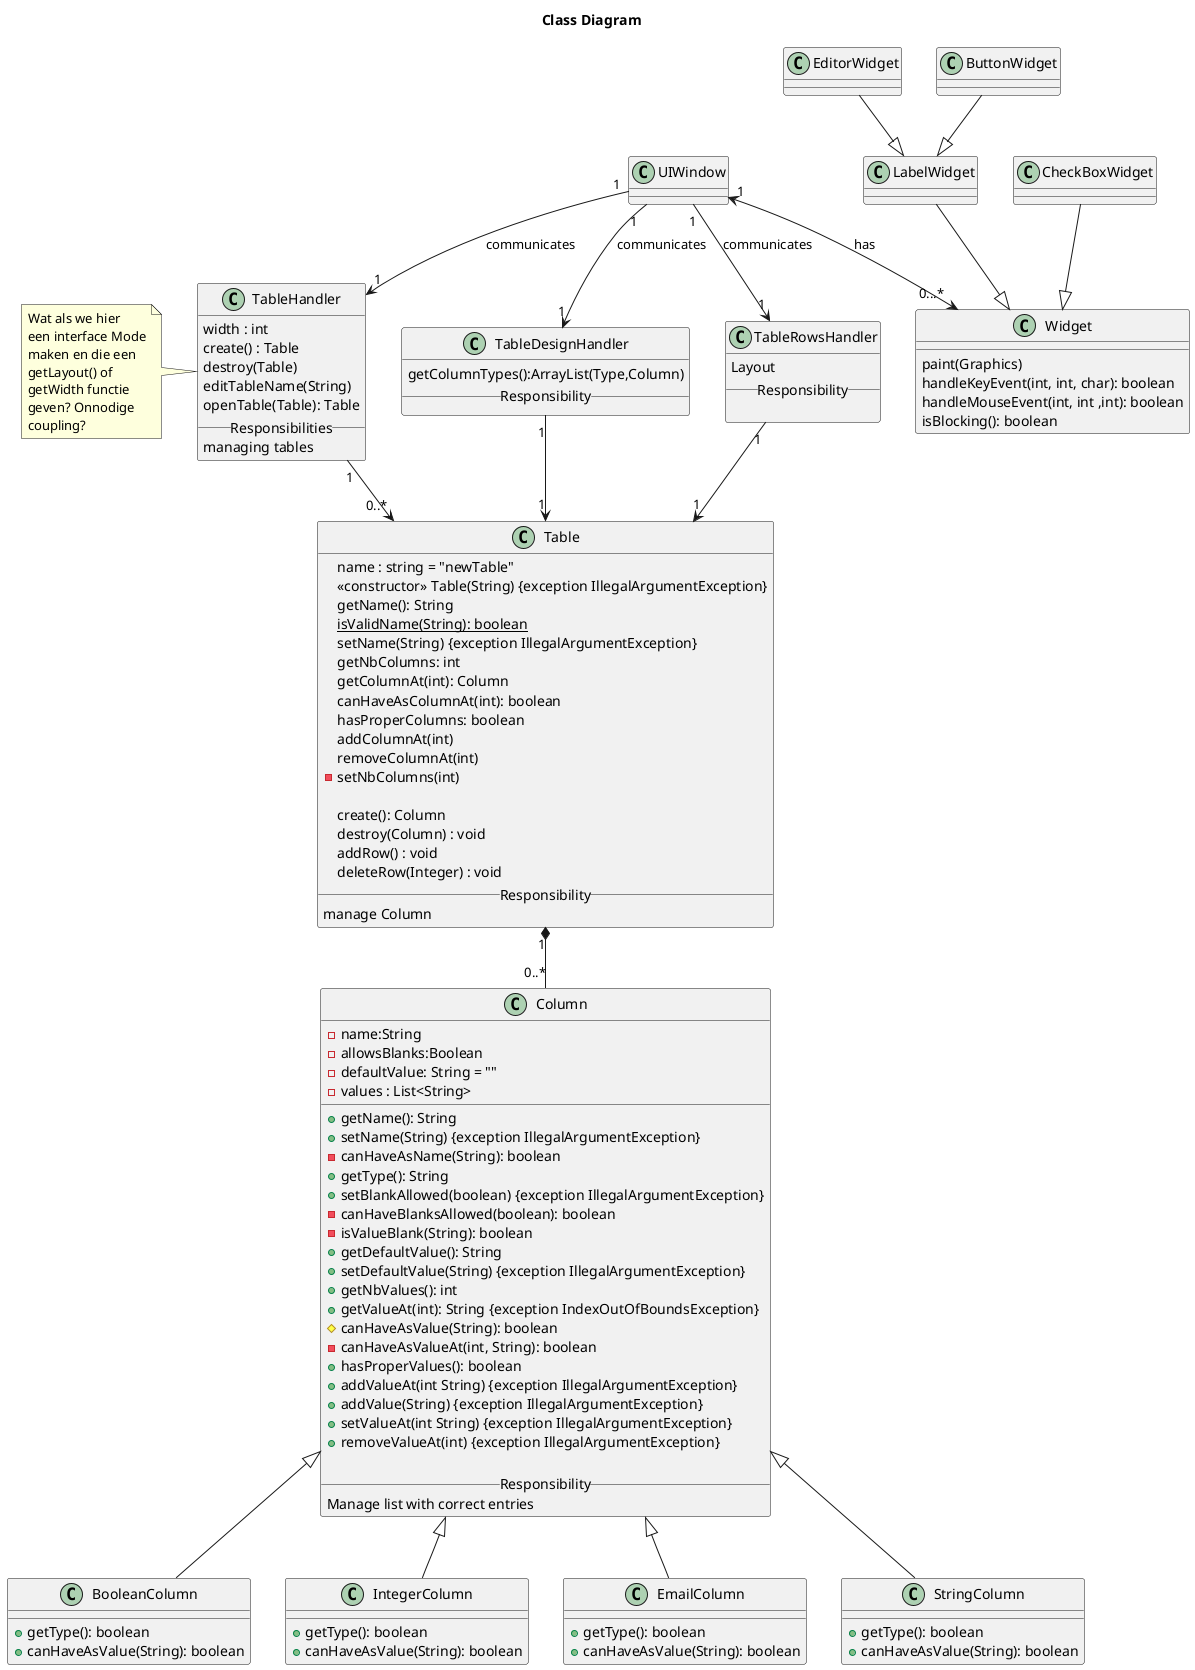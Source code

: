 @startuml
title Class Diagram

class Widget{
    paint(Graphics)
    handleKeyEvent(int, int, char): boolean
    handleMouseEvent(int, int ,int): boolean
    isBlocking(): boolean
}
UIWindow "1" <--> "0...*" Widget: has



class LabelWidget{
}
LabelWidget --|> Widget


class EditorWidget{
}
EditorWidget --|> LabelWidget

class CheckBoxWidget{
}
CheckBoxWidget --|> Widget
class ButtonWidget{
}
ButtonWidget --|> LabelWidget



class UIWindow{
}

UIWindow "1" --> "1" TableHandler:  communicates
UIWindow "1" --> "1" TableDesignHandler:  communicates
UIWindow "1" --> "1" TableRowsHandler:  communicates


class TableHandler{
    width : int
    create() : Table
    destroy(Table)
    editTableName(String)
    openTable(Table): Table
    __Responsibilities__
    managing tables
}
note left
    Wat als we hier
    een interface Mode
    maken en die een
    getLayout() of
    getWidth functie
    geven? Onnodige
    coupling?
end note
TableHandler "1" --> "0..*" Table
TableDesignHandler "1" --> "1" Table
TableRowsHandler "1" --> "1" Table


class TableDesignHandler{
    getColumnTypes():ArrayList(Type,Column)
__Responsibility__
}

class TableRowsHandler{
    Layout
__Responsibility__

}

class Table{
    name : string = "newTable"
    <<constructor>> Table(String) {exception IllegalArgumentException}
    getName(): String
    isValidName(String): boolean {static}
    setName(String) {exception IllegalArgumentException}
    getNbColumns: int
    getColumnAt(int): Column
    canHaveAsColumnAt(int): boolean
    hasProperColumns: boolean
    addColumnAt(int)
    removeColumnAt(int)
    - setNbColumns(int)

    create(): Column
    destroy(Column) : void
    addRow() : void
    deleteRow(Integer) : void
__Responsibility__
manage Column
}

Column <|-- BooleanColumn
Column <|-- IntegerColumn
Column <|-- EmailColumn
Column <|-- StringColumn

class Column{
    -name:String
    -allowsBlanks:Boolean
    -defaultValue: String = ""
    -values : List<String>
    __
    +getName(): String
    +setName(String) {exception IllegalArgumentException}
    -canHaveAsName(String): boolean
    +getType(): String
    +setBlankAllowed(boolean) {exception IllegalArgumentException}
    -canHaveBlanksAllowed(boolean): boolean
    -isValueBlank(String): boolean
    +getDefaultValue(): String
    +setDefaultValue(String) {exception IllegalArgumentException}
    +getNbValues(): int
    +getValueAt(int): String {exception IndexOutOfBoundsException}
    #canHaveAsValue(String): boolean
    -canHaveAsValueAt(int, String): boolean
    +hasProperValues(): boolean
    +addValueAt(int String) {exception IllegalArgumentException}
    +addValue(String) {exception IllegalArgumentException}
    +setValueAt(int String) {exception IllegalArgumentException}
    +removeValueAt(int) {exception IllegalArgumentException}

__Responsibility__
Manage list with correct entries
}

Table "1" *-- "0..*" Column

class BooleanColumn{
__
+getType(): boolean
+canHaveAsValue(String): boolean
}
class StringColumn{
__
+getType(): boolean
+canHaveAsValue(String): boolean
}
class EmailColumn{
__
+getType(): boolean
+canHaveAsValue(String): boolean
}
class IntegerColumn{
__
+getType(): boolean
+canHaveAsValue(String): boolean
}
@enduml
